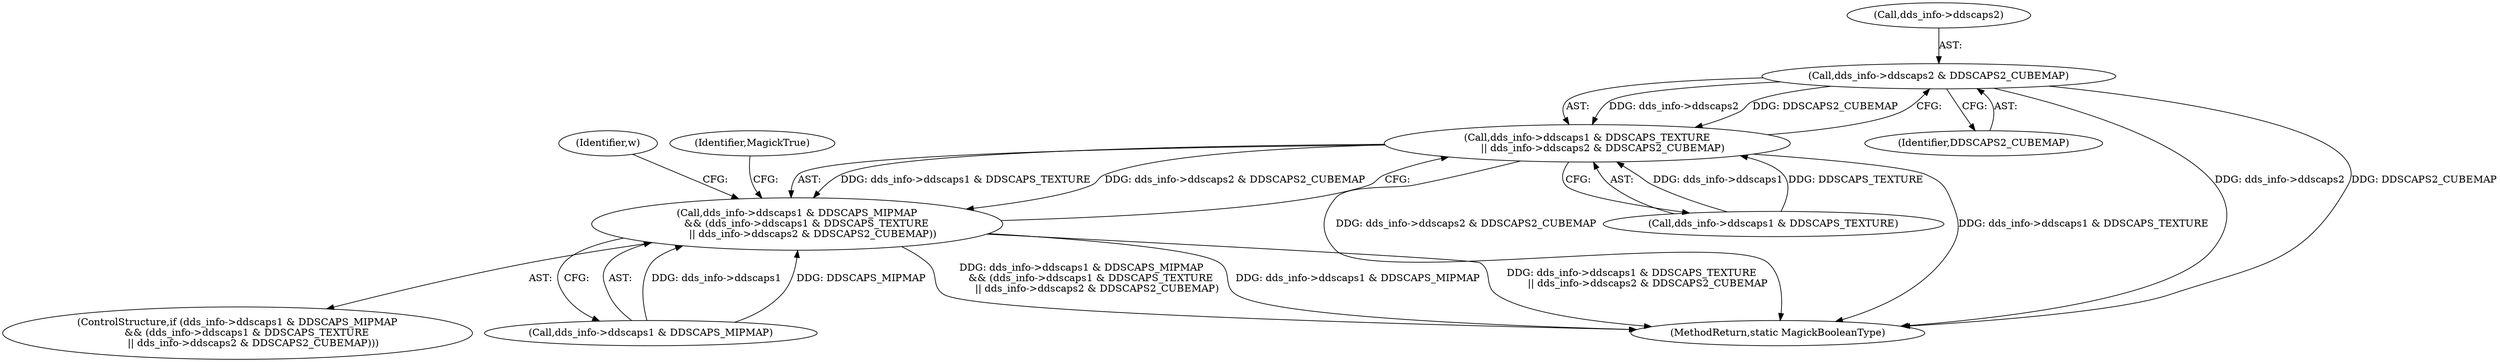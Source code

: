 digraph "0_ImageMagick_9b428b7af688fe319320aed15f2b94281d1e37b4@pointer" {
"1000140" [label="(Call,dds_info->ddscaps2 & DDSCAPS2_CUBEMAP)"];
"1000134" [label="(Call,dds_info->ddscaps1 & DDSCAPS_TEXTURE\n          || dds_info->ddscaps2 & DDSCAPS2_CUBEMAP)"];
"1000128" [label="(Call,dds_info->ddscaps1 & DDSCAPS_MIPMAP\n      && (dds_info->ddscaps1 & DDSCAPS_TEXTURE\n          || dds_info->ddscaps2 & DDSCAPS2_CUBEMAP))"];
"1000141" [label="(Call,dds_info->ddscaps2)"];
"1000147" [label="(Identifier,w)"];
"1000128" [label="(Call,dds_info->ddscaps1 & DDSCAPS_MIPMAP\n      && (dds_info->ddscaps1 & DDSCAPS_TEXTURE\n          || dds_info->ddscaps2 & DDSCAPS2_CUBEMAP))"];
"1000140" [label="(Call,dds_info->ddscaps2 & DDSCAPS2_CUBEMAP)"];
"1000127" [label="(ControlStructure,if (dds_info->ddscaps1 & DDSCAPS_MIPMAP\n      && (dds_info->ddscaps1 & DDSCAPS_TEXTURE\n          || dds_info->ddscaps2 & DDSCAPS2_CUBEMAP)))"];
"1000210" [label="(Identifier,MagickTrue)"];
"1000129" [label="(Call,dds_info->ddscaps1 & DDSCAPS_MIPMAP)"];
"1000135" [label="(Call,dds_info->ddscaps1 & DDSCAPS_TEXTURE)"];
"1000144" [label="(Identifier,DDSCAPS2_CUBEMAP)"];
"1000134" [label="(Call,dds_info->ddscaps1 & DDSCAPS_TEXTURE\n          || dds_info->ddscaps2 & DDSCAPS2_CUBEMAP)"];
"1000211" [label="(MethodReturn,static MagickBooleanType)"];
"1000140" -> "1000134"  [label="AST: "];
"1000140" -> "1000144"  [label="CFG: "];
"1000141" -> "1000140"  [label="AST: "];
"1000144" -> "1000140"  [label="AST: "];
"1000134" -> "1000140"  [label="CFG: "];
"1000140" -> "1000211"  [label="DDG: dds_info->ddscaps2"];
"1000140" -> "1000211"  [label="DDG: DDSCAPS2_CUBEMAP"];
"1000140" -> "1000134"  [label="DDG: dds_info->ddscaps2"];
"1000140" -> "1000134"  [label="DDG: DDSCAPS2_CUBEMAP"];
"1000134" -> "1000128"  [label="AST: "];
"1000134" -> "1000135"  [label="CFG: "];
"1000135" -> "1000134"  [label="AST: "];
"1000128" -> "1000134"  [label="CFG: "];
"1000134" -> "1000211"  [label="DDG: dds_info->ddscaps2 & DDSCAPS2_CUBEMAP"];
"1000134" -> "1000211"  [label="DDG: dds_info->ddscaps1 & DDSCAPS_TEXTURE"];
"1000134" -> "1000128"  [label="DDG: dds_info->ddscaps1 & DDSCAPS_TEXTURE"];
"1000134" -> "1000128"  [label="DDG: dds_info->ddscaps2 & DDSCAPS2_CUBEMAP"];
"1000135" -> "1000134"  [label="DDG: dds_info->ddscaps1"];
"1000135" -> "1000134"  [label="DDG: DDSCAPS_TEXTURE"];
"1000128" -> "1000127"  [label="AST: "];
"1000128" -> "1000129"  [label="CFG: "];
"1000129" -> "1000128"  [label="AST: "];
"1000147" -> "1000128"  [label="CFG: "];
"1000210" -> "1000128"  [label="CFG: "];
"1000128" -> "1000211"  [label="DDG: dds_info->ddscaps1 & DDSCAPS_MIPMAP\n      && (dds_info->ddscaps1 & DDSCAPS_TEXTURE\n          || dds_info->ddscaps2 & DDSCAPS2_CUBEMAP)"];
"1000128" -> "1000211"  [label="DDG: dds_info->ddscaps1 & DDSCAPS_MIPMAP"];
"1000128" -> "1000211"  [label="DDG: dds_info->ddscaps1 & DDSCAPS_TEXTURE\n          || dds_info->ddscaps2 & DDSCAPS2_CUBEMAP"];
"1000129" -> "1000128"  [label="DDG: dds_info->ddscaps1"];
"1000129" -> "1000128"  [label="DDG: DDSCAPS_MIPMAP"];
}
